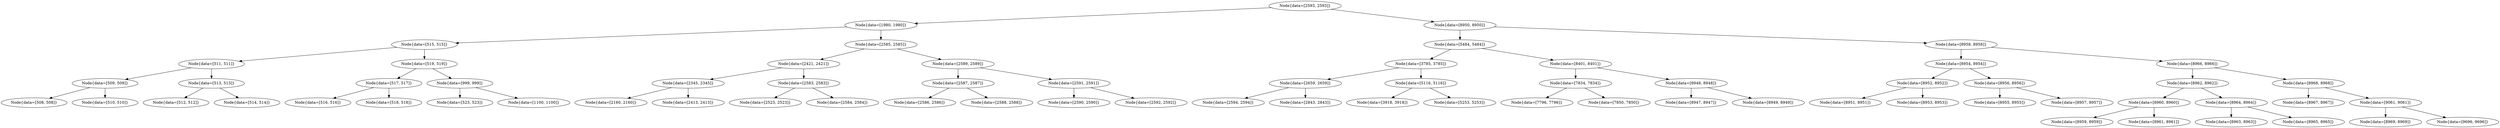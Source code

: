 digraph G{
1146300830 [label="Node{data=[2593, 2593]}"]
1146300830 -> 2110566167
2110566167 [label="Node{data=[1980, 1980]}"]
2110566167 -> 674530219
674530219 [label="Node{data=[515, 515]}"]
674530219 -> 439083196
439083196 [label="Node{data=[511, 511]}"]
439083196 -> 1206465982
1206465982 [label="Node{data=[509, 509]}"]
1206465982 -> 1606786627
1606786627 [label="Node{data=[508, 508]}"]
1206465982 -> 1407219659
1407219659 [label="Node{data=[510, 510]}"]
439083196 -> 369836811
369836811 [label="Node{data=[513, 513]}"]
369836811 -> 406962353
406962353 [label="Node{data=[512, 512]}"]
369836811 -> 1803907708
1803907708 [label="Node{data=[514, 514]}"]
674530219 -> 990584552
990584552 [label="Node{data=[519, 519]}"]
990584552 -> 2001998233
2001998233 [label="Node{data=[517, 517]}"]
2001998233 -> 1627788170
1627788170 [label="Node{data=[516, 516]}"]
2001998233 -> 567319364
567319364 [label="Node{data=[518, 518]}"]
990584552 -> 1112485320
1112485320 [label="Node{data=[999, 999]}"]
1112485320 -> 356529345
356529345 [label="Node{data=[523, 523]}"]
1112485320 -> 1150021536
1150021536 [label="Node{data=[1100, 1100]}"]
2110566167 -> 1638160078
1638160078 [label="Node{data=[2585, 2585]}"]
1638160078 -> 1514018399
1514018399 [label="Node{data=[2421, 2421]}"]
1514018399 -> 1322047461
1322047461 [label="Node{data=[2345, 2345]}"]
1322047461 -> 1428281203
1428281203 [label="Node{data=[2160, 2160]}"]
1322047461 -> 376502591
376502591 [label="Node{data=[2413, 2413]}"]
1514018399 -> 1020692800
1020692800 [label="Node{data=[2583, 2583]}"]
1020692800 -> 336401088
336401088 [label="Node{data=[2523, 2523]}"]
1020692800 -> 1330431357
1330431357 [label="Node{data=[2584, 2584]}"]
1638160078 -> 1592026282
1592026282 [label="Node{data=[2589, 2589]}"]
1592026282 -> 1450207935
1450207935 [label="Node{data=[2587, 2587]}"]
1450207935 -> 714602915
714602915 [label="Node{data=[2586, 2586]}"]
1450207935 -> 56207009
56207009 [label="Node{data=[2588, 2588]}"]
1592026282 -> 2120569684
2120569684 [label="Node{data=[2591, 2591]}"]
2120569684 -> 722860981
722860981 [label="Node{data=[2590, 2590]}"]
2120569684 -> 1046107541
1046107541 [label="Node{data=[2592, 2592]}"]
1146300830 -> 1895333969
1895333969 [label="Node{data=[8950, 8950]}"]
1895333969 -> 617841385
617841385 [label="Node{data=[5484, 5484]}"]
617841385 -> 538906005
538906005 [label="Node{data=[3785, 3785]}"]
538906005 -> 1283789566
1283789566 [label="Node{data=[2659, 2659]}"]
1283789566 -> 2026633527
2026633527 [label="Node{data=[2594, 2594]}"]
1283789566 -> 1077409805
1077409805 [label="Node{data=[2843, 2843]}"]
538906005 -> 404497979
404497979 [label="Node{data=[5116, 5116]}"]
404497979 -> 2095764772
2095764772 [label="Node{data=[3918, 3918]}"]
404497979 -> 1540327887
1540327887 [label="Node{data=[5253, 5253]}"]
617841385 -> 617084203
617084203 [label="Node{data=[8401, 8401]}"]
617084203 -> 1561535094
1561535094 [label="Node{data=[7834, 7834]}"]
1561535094 -> 2012909317
2012909317 [label="Node{data=[7796, 7796]}"]
1561535094 -> 1356657092
1356657092 [label="Node{data=[7850, 7850]}"]
617084203 -> 1269377113
1269377113 [label="Node{data=[8948, 8948]}"]
1269377113 -> 267232200
267232200 [label="Node{data=[8947, 8947]}"]
1269377113 -> 751605655
751605655 [label="Node{data=[8949, 8949]}"]
1895333969 -> 464064795
464064795 [label="Node{data=[8958, 8958]}"]
464064795 -> 432019927
432019927 [label="Node{data=[8954, 8954]}"]
432019927 -> 2077301444
2077301444 [label="Node{data=[8952, 8952]}"]
2077301444 -> 870926854
870926854 [label="Node{data=[8951, 8951]}"]
2077301444 -> 1620812969
1620812969 [label="Node{data=[8953, 8953]}"]
432019927 -> 2030831564
2030831564 [label="Node{data=[8956, 8956]}"]
2030831564 -> 184034579
184034579 [label="Node{data=[8955, 8955]}"]
2030831564 -> 1933109040
1933109040 [label="Node{data=[8957, 8957]}"]
464064795 -> 1312537362
1312537362 [label="Node{data=[8966, 8966]}"]
1312537362 -> 1469118334
1469118334 [label="Node{data=[8962, 8962]}"]
1469118334 -> 478908450
478908450 [label="Node{data=[8960, 8960]}"]
478908450 -> 675210724
675210724 [label="Node{data=[8959, 8959]}"]
478908450 -> 1003366618
1003366618 [label="Node{data=[8961, 8961]}"]
1469118334 -> 1798636506
1798636506 [label="Node{data=[8964, 8964]}"]
1798636506 -> 738169886
738169886 [label="Node{data=[8963, 8963]}"]
1798636506 -> 1949386048
1949386048 [label="Node{data=[8965, 8965]}"]
1312537362 -> 1056123876
1056123876 [label="Node{data=[8968, 8968]}"]
1056123876 -> 2107360307
2107360307 [label="Node{data=[8967, 8967]}"]
1056123876 -> 705945850
705945850 [label="Node{data=[9061, 9061]}"]
705945850 -> 1417067453
1417067453 [label="Node{data=[8969, 8969]}"]
705945850 -> 1945966300
1945966300 [label="Node{data=[9696, 9696]}"]
}
